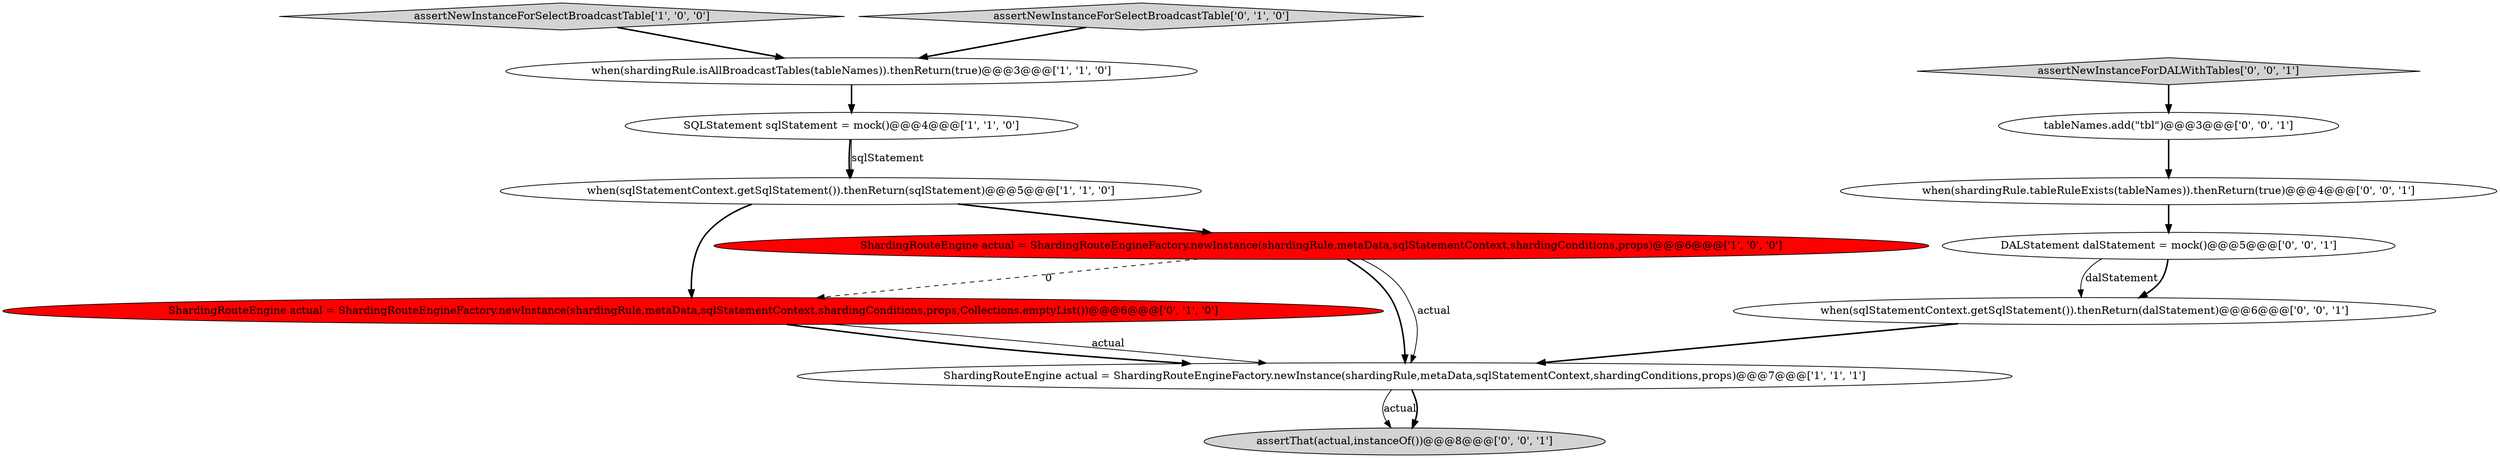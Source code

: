 digraph {
11 [style = filled, label = "when(sqlStatementContext.getSqlStatement()).thenReturn(dalStatement)@@@6@@@['0', '0', '1']", fillcolor = white, shape = ellipse image = "AAA0AAABBB3BBB"];
8 [style = filled, label = "assertNewInstanceForDALWithTables['0', '0', '1']", fillcolor = lightgray, shape = diamond image = "AAA0AAABBB3BBB"];
13 [style = filled, label = "when(shardingRule.tableRuleExists(tableNames)).thenReturn(true)@@@4@@@['0', '0', '1']", fillcolor = white, shape = ellipse image = "AAA0AAABBB3BBB"];
3 [style = filled, label = "ShardingRouteEngine actual = ShardingRouteEngineFactory.newInstance(shardingRule,metaData,sqlStatementContext,shardingConditions,props)@@@6@@@['1', '0', '0']", fillcolor = red, shape = ellipse image = "AAA1AAABBB1BBB"];
5 [style = filled, label = "SQLStatement sqlStatement = mock()@@@4@@@['1', '1', '0']", fillcolor = white, shape = ellipse image = "AAA0AAABBB1BBB"];
12 [style = filled, label = "DALStatement dalStatement = mock()@@@5@@@['0', '0', '1']", fillcolor = white, shape = ellipse image = "AAA0AAABBB3BBB"];
2 [style = filled, label = "assertNewInstanceForSelectBroadcastTable['1', '0', '0']", fillcolor = lightgray, shape = diamond image = "AAA0AAABBB1BBB"];
6 [style = filled, label = "ShardingRouteEngine actual = ShardingRouteEngineFactory.newInstance(shardingRule,metaData,sqlStatementContext,shardingConditions,props,Collections.emptyList())@@@6@@@['0', '1', '0']", fillcolor = red, shape = ellipse image = "AAA1AAABBB2BBB"];
4 [style = filled, label = "when(shardingRule.isAllBroadcastTables(tableNames)).thenReturn(true)@@@3@@@['1', '1', '0']", fillcolor = white, shape = ellipse image = "AAA0AAABBB1BBB"];
9 [style = filled, label = "tableNames.add(\"tbl\")@@@3@@@['0', '0', '1']", fillcolor = white, shape = ellipse image = "AAA0AAABBB3BBB"];
10 [style = filled, label = "assertThat(actual,instanceOf())@@@8@@@['0', '0', '1']", fillcolor = lightgray, shape = ellipse image = "AAA0AAABBB3BBB"];
0 [style = filled, label = "when(sqlStatementContext.getSqlStatement()).thenReturn(sqlStatement)@@@5@@@['1', '1', '0']", fillcolor = white, shape = ellipse image = "AAA0AAABBB1BBB"];
1 [style = filled, label = "ShardingRouteEngine actual = ShardingRouteEngineFactory.newInstance(shardingRule,metaData,sqlStatementContext,shardingConditions,props)@@@7@@@['1', '1', '1']", fillcolor = white, shape = ellipse image = "AAA0AAABBB1BBB"];
7 [style = filled, label = "assertNewInstanceForSelectBroadcastTable['0', '1', '0']", fillcolor = lightgray, shape = diamond image = "AAA0AAABBB2BBB"];
8->9 [style = bold, label=""];
0->3 [style = bold, label=""];
6->1 [style = solid, label="actual"];
6->1 [style = bold, label=""];
5->0 [style = solid, label="sqlStatement"];
3->6 [style = dashed, label="0"];
13->12 [style = bold, label=""];
1->10 [style = solid, label="actual"];
7->4 [style = bold, label=""];
12->11 [style = solid, label="dalStatement"];
3->1 [style = bold, label=""];
5->0 [style = bold, label=""];
1->10 [style = bold, label=""];
2->4 [style = bold, label=""];
4->5 [style = bold, label=""];
0->6 [style = bold, label=""];
11->1 [style = bold, label=""];
3->1 [style = solid, label="actual"];
9->13 [style = bold, label=""];
12->11 [style = bold, label=""];
}
